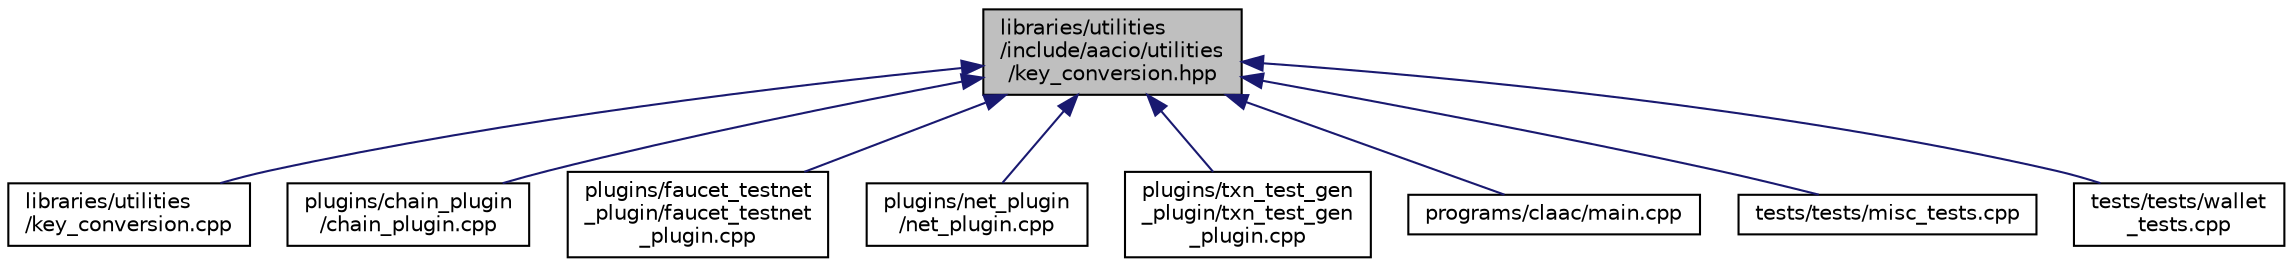 digraph "libraries/utilities/include/aacio/utilities/key_conversion.hpp"
{
  edge [fontname="Helvetica",fontsize="10",labelfontname="Helvetica",labelfontsize="10"];
  node [fontname="Helvetica",fontsize="10",shape=record];
  Node87 [label="libraries/utilities\l/include/aacio/utilities\l/key_conversion.hpp",height=0.2,width=0.4,color="black", fillcolor="grey75", style="filled", fontcolor="black"];
  Node87 -> Node88 [dir="back",color="midnightblue",fontsize="10",style="solid"];
  Node88 [label="libraries/utilities\l/key_conversion.cpp",height=0.2,width=0.4,color="black", fillcolor="white", style="filled",URL="$key__conversion_8cpp.html"];
  Node87 -> Node89 [dir="back",color="midnightblue",fontsize="10",style="solid"];
  Node89 [label="plugins/chain_plugin\l/chain_plugin.cpp",height=0.2,width=0.4,color="black", fillcolor="white", style="filled",URL="$chain__plugin_8cpp.html"];
  Node87 -> Node90 [dir="back",color="midnightblue",fontsize="10",style="solid"];
  Node90 [label="plugins/faucet_testnet\l_plugin/faucet_testnet\l_plugin.cpp",height=0.2,width=0.4,color="black", fillcolor="white", style="filled",URL="$faucet__testnet__plugin_8cpp.html"];
  Node87 -> Node91 [dir="back",color="midnightblue",fontsize="10",style="solid"];
  Node91 [label="plugins/net_plugin\l/net_plugin.cpp",height=0.2,width=0.4,color="black", fillcolor="white", style="filled",URL="$net__plugin_8cpp.html"];
  Node87 -> Node92 [dir="back",color="midnightblue",fontsize="10",style="solid"];
  Node92 [label="plugins/txn_test_gen\l_plugin/txn_test_gen\l_plugin.cpp",height=0.2,width=0.4,color="black", fillcolor="white", style="filled",URL="$txn__test__gen__plugin_8cpp.html"];
  Node87 -> Node93 [dir="back",color="midnightblue",fontsize="10",style="solid"];
  Node93 [label="programs/claac/main.cpp",height=0.2,width=0.4,color="black", fillcolor="white", style="filled",URL="$programs_2claac_2main_8cpp.html"];
  Node87 -> Node94 [dir="back",color="midnightblue",fontsize="10",style="solid"];
  Node94 [label="tests/tests/misc_tests.cpp",height=0.2,width=0.4,color="black", fillcolor="white", style="filled",URL="$misc__tests_8cpp.html"];
  Node87 -> Node95 [dir="back",color="midnightblue",fontsize="10",style="solid"];
  Node95 [label="tests/tests/wallet\l_tests.cpp",height=0.2,width=0.4,color="black", fillcolor="white", style="filled",URL="$wallet__tests_8cpp.html"];
}
